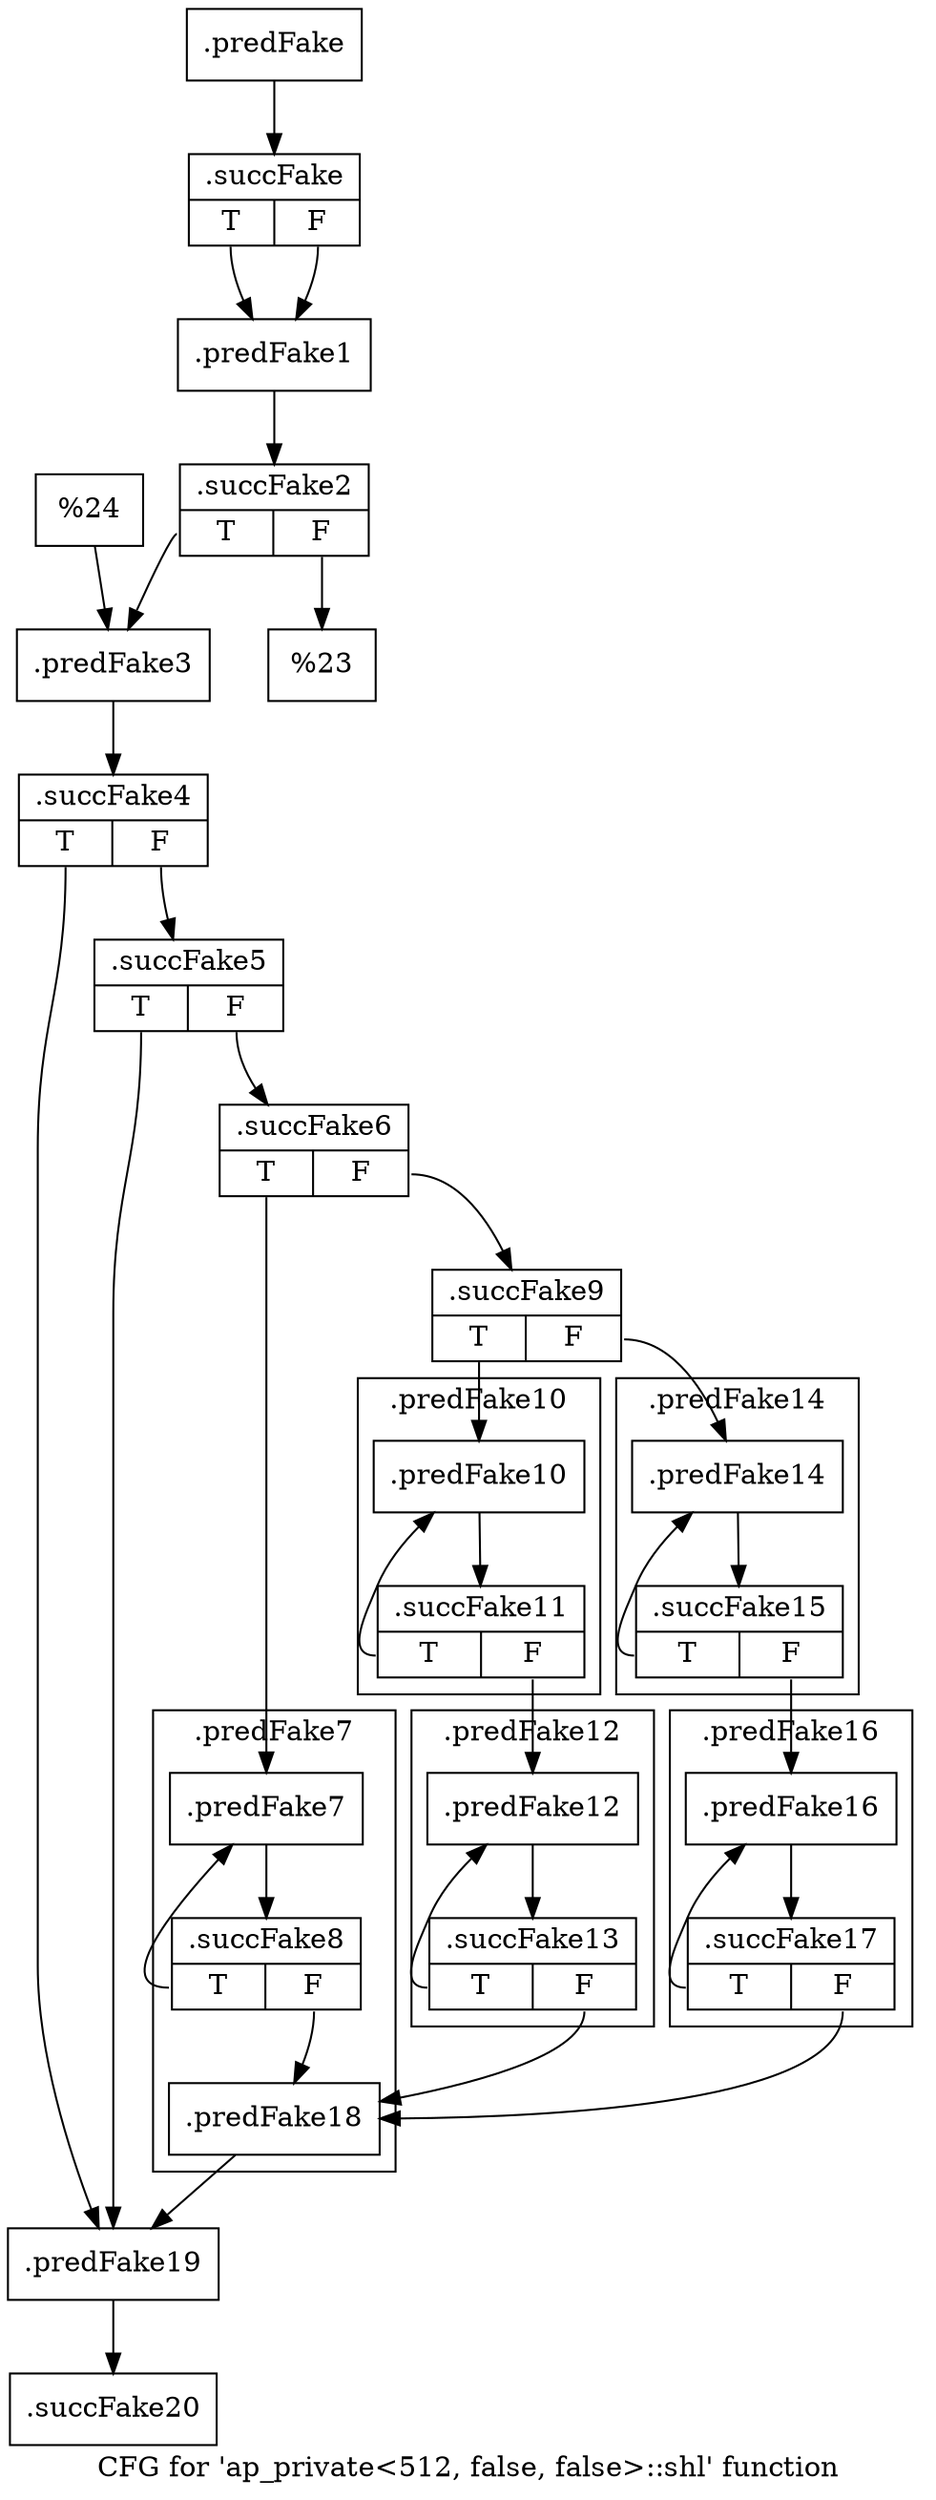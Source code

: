 digraph "CFG for 'ap_private\<512, false, false\>::shl' function" {
	label="CFG for 'ap_private\<512, false, false\>::shl' function";

	Node0x5b36170 [shape=record,filename="",linenumber="",label="{.predFake}"];
	Node0x5b36170 -> Node0x611a1f0[ callList="" memoryops="" filename="/mnt/xilinx/Vitis_HLS/2021.2/include/etc/ap_private.h" execusionnum="0"];
	Node0x611a1f0 [shape=record,filename="/mnt/xilinx/Vitis_HLS/2021.2/include/etc/ap_private.h",linenumber="5051",label="{.succFake|{<s0>T|<s1>F}}"];
	Node0x611a1f0:s0 -> Node0x5b37330[ callList="" memoryops="" filename="" execusionnum="0"];
	Node0x611a1f0:s1 -> Node0x5b37330;
	Node0x5b37330 [shape=record,filename="/mnt/xilinx/Vitis_HLS/2021.2/include/etc/ap_private.h",linenumber="5051",label="{.predFake1}"];
	Node0x5b37330 -> Node0x6119980[ callList="" memoryops="" filename="/mnt/xilinx/Vitis_HLS/2021.2/include/etc/ap_private.h" execusionnum="0"];
	Node0x6119980 [shape=record,filename="/mnt/xilinx/Vitis_HLS/2021.2/include/etc/ap_private.h",linenumber="5051",label="{.succFake2|{<s0>T|<s1>F}}"];
	Node0x6119980:s0 -> Node0x5b37470[ callList="" memoryops="" filename="/mnt/xilinx/Vitis_HLS/2021.2/include/etc/ap_private.h" execusionnum="0"];
	Node0x6119980:s1 -> Node0x5b373d0;
	Node0x5b373d0 [shape=record,filename="/mnt/xilinx/Vitis_HLS/2021.2/include/etc/ap_private.h",linenumber="5051",label="{%23}"];
	Node0x5b37420 [shape=record,filename="/mnt/xilinx/Vitis_HLS/2021.2/include/etc/ap_private.h",linenumber="5051",label="{%24}"];
	Node0x5b37420 -> Node0x5b37470;
	Node0x5b37470 [shape=record,filename="/mnt/xilinx/Vitis_HLS/2021.2/include/etc/ap_private.h",linenumber="5055",label="{.predFake3}"];
	Node0x5b37470 -> Node0x6118480[ callList="" memoryops="" filename="/mnt/xilinx/Vitis_HLS/2021.2/include/etc/ap_private.h" execusionnum="0"];
	Node0x6118480 [shape=record,filename="/mnt/xilinx/Vitis_HLS/2021.2/include/etc/ap_private.h",linenumber="5055",label="{.succFake4|{<s0>T|<s1>F}}"];
	Node0x6118480:s0 -> Node0x5b37dd0[ callList="" memoryops="" filename="/mnt/xilinx/Vitis_HLS/2021.2/include/etc/ap_private.h" execusionnum="0"];
	Node0x6118480:s1 -> Node0x6118530[ callList="" memoryops="" filename="/mnt/xilinx/Vitis_HLS/2021.2/include/etc/ap_private.h" execusionnum="0"];
	Node0x6118530 [shape=record,filename="/mnt/xilinx/Vitis_HLS/2021.2/include/etc/ap_private.h",linenumber="5061",label="{.succFake5|{<s0>T|<s1>F}}"];
	Node0x6118530:s0 -> Node0x5b37dd0[ callList="" memoryops="" filename="/mnt/xilinx/Vitis_HLS/2021.2/include/etc/ap_private.h" execusionnum="0"];
	Node0x6118530:s1 -> Node0x6119f50[ callList="" memoryops="" filename="/mnt/xilinx/Vitis_HLS/2021.2/include/etc/ap_private.h" execusionnum="0"];
	Node0x6119f50 [shape=record,filename="/mnt/xilinx/Vitis_HLS/2021.2/include/etc/ap_private.h",linenumber="5067",label="{.succFake6|{<s0>T|<s1>F}}"];
	Node0x6119f50:s0 -> Node0x5b37650[ callList="" memoryops="" filename="/mnt/xilinx/Vitis_HLS/2021.2/include/etc/ap_private.h" execusionnum="0"];
	Node0x6119f50:s1 -> Node0x6119580[ callList="" memoryops="" filename="/mnt/xilinx/Vitis_HLS/2021.2/include/etc/ap_private.h" execusionnum="0"];
	Node0x6119580 [shape=record,filename="/mnt/xilinx/Vitis_HLS/2021.2/include/etc/ap_private.h",linenumber="5082",label="{.succFake9|{<s0>T|<s1>F}}"];
	Node0x6119580:s0 -> Node0x5b37830[ callList="" memoryops="" filename="/mnt/xilinx/Vitis_HLS/2021.2/include/etc/ap_private.h" execusionnum="0"];
	Node0x6119580:s1 -> Node0x5b37b00[ callList="" memoryops="" filename="/mnt/xilinx/Vitis_HLS/2021.2/include/etc/ap_private.h" execusionnum="0"];
	Node0x5b37d80 [shape=record,filename="/mnt/xilinx/Vitis_HLS/2021.2/include/etc/ap_private.h",linenumber="5098",label="{.predFake18}"];
	Node0x5b37d80 -> Node0x5b37dd0[ callList="" memoryops="" filename="/mnt/xilinx/Vitis_HLS/2021.2/include/etc/ap_private.h" execusionnum="0"];
	Node0x5b37dd0 [shape=record,filename="/mnt/xilinx/Vitis_HLS/2021.2/include/etc/ap_private.h",linenumber="5098",label="{.predFake19}"];
	Node0x5b37dd0 -> Node0x611ab90[ callList="" memoryops="" filename="/mnt/xilinx/Vitis_HLS/2021.2/include/etc/ap_private.h" execusionnum="0"];
	Node0x611ab90 [shape=record,filename="/mnt/xilinx/Vitis_HLS/2021.2/include/etc/ap_private.h",linenumber="5098",label="{.succFake20}"];
subgraph cluster_0 {
	label=".predFake7";
	tripcount="0";
	invocationtime="-1";

	Node0x5b37650 [shape=record,filename="/mnt/xilinx/Vitis_HLS/2021.2/include/etc/ap_private.h",linenumber="5069",label="{.predFake7}"];
	Node0x5b37650 -> Node0x61194d0[ callList="" memoryops="" filename="/mnt/xilinx/Vitis_HLS/2021.2/include/etc/ap_private.h" execusionnum="0"];
	Node0x61194d0 [shape=record,filename="/mnt/xilinx/Vitis_HLS/2021.2/include/etc/ap_private.h",linenumber="5069",label="{.succFake8|{<s0>T|<s1>F}}"];
	Node0x61194d0:s0 -> Node0x5b37650[ callList="" memoryops="" filename="/mnt/xilinx/Vitis_HLS/2021.2/include/etc/ap_private.h" execusionnum="0"];
	Node0x61194d0:s1 -> Node0x5b37d80[ callList="" memoryops="" filename="/mnt/xilinx/Vitis_HLS/2021.2/include/etc/ap_private.h" execusionnum="0"];
}
subgraph cluster_1 {
	label=".predFake12";
	tripcount="0";
	invocationtime="-1";

	Node0x5b37970 [shape=record,filename="/mnt/xilinx/Vitis_HLS/2021.2/include/etc/ap_private.h",linenumber="5084",label="{.predFake12}"];
	Node0x5b37970 -> Node0x611a570[ callList="" memoryops="" filename="/mnt/xilinx/Vitis_HLS/2021.2/include/etc/ap_private.h" execusionnum="0"];
	Node0x611a570 [shape=record,filename="/mnt/xilinx/Vitis_HLS/2021.2/include/etc/ap_private.h",linenumber="5084",label="{.succFake13|{<s0>T|<s1>F}}"];
	Node0x611a570:s0 -> Node0x5b37970[ callList="" memoryops="" filename="/mnt/xilinx/Vitis_HLS/2021.2/include/etc/ap_private.h" execusionnum="0"];
	Node0x611a570:s1 -> Node0x5b37d80[ callList="" memoryops="" filename="/mnt/xilinx/Vitis_HLS/2021.2/include/etc/ap_private.h" execusionnum="0"];
}
subgraph cluster_2 {
	label=".predFake10";
	tripcount="0";
	invocationtime="-1";

	Node0x5b37830 [shape=record,filename="/mnt/xilinx/Vitis_HLS/2021.2/include/etc/ap_private.h",linenumber="5083",label="{.predFake10}"];
	Node0x5b37830 -> Node0x6118b70[ callList="" memoryops="" filename="/mnt/xilinx/Vitis_HLS/2021.2/include/etc/ap_private.h" execusionnum="0"];
	Node0x6118b70 [shape=record,filename="/mnt/xilinx/Vitis_HLS/2021.2/include/etc/ap_private.h",linenumber="5083",label="{.succFake11|{<s0>T|<s1>F}}"];
	Node0x6118b70:s0 -> Node0x5b37830[ callList="" memoryops="" filename="/mnt/xilinx/Vitis_HLS/2021.2/include/etc/ap_private.h" execusionnum="0"];
	Node0x6118b70:s1 -> Node0x5b37970[ callList="" memoryops="" filename="/mnt/xilinx/Vitis_HLS/2021.2/include/etc/ap_private.h" execusionnum="0"];
}
subgraph cluster_3 {
	label=".predFake16";
	tripcount="0";
	invocationtime="-1";

	Node0x5b37c40 [shape=record,filename="/mnt/xilinx/Vitis_HLS/2021.2/include/etc/ap_private.h",linenumber="5095",label="{.predFake16}"];
	Node0x5b37c40 -> Node0x611a8f0[ callList="" memoryops="" filename="/mnt/xilinx/Vitis_HLS/2021.2/include/etc/ap_private.h" execusionnum="0"];
	Node0x611a8f0 [shape=record,filename="/mnt/xilinx/Vitis_HLS/2021.2/include/etc/ap_private.h",linenumber="5095",label="{.succFake17|{<s0>T|<s1>F}}"];
	Node0x611a8f0:s0 -> Node0x5b37c40[ callList="" memoryops="" filename="/mnt/xilinx/Vitis_HLS/2021.2/include/etc/ap_private.h" execusionnum="0"];
	Node0x611a8f0:s1 -> Node0x5b37d80[ callList="" memoryops="" filename="/mnt/xilinx/Vitis_HLS/2021.2/include/etc/ap_private.h" execusionnum="0"];
}
subgraph cluster_4 {
	label=".predFake14";
	tripcount="0";
	invocationtime="-1";

	Node0x5b37b00 [shape=record,filename="/mnt/xilinx/Vitis_HLS/2021.2/include/etc/ap_private.h",linenumber="5091",label="{.predFake14}"];
	Node0x5b37b00 -> Node0x611a730[ callList="" memoryops="" filename="/mnt/xilinx/Vitis_HLS/2021.2/include/etc/ap_private.h" execusionnum="0"];
	Node0x611a730 [shape=record,filename="/mnt/xilinx/Vitis_HLS/2021.2/include/etc/ap_private.h",linenumber="5091",label="{.succFake15|{<s0>T|<s1>F}}"];
	Node0x611a730:s0 -> Node0x5b37b00[ callList="" memoryops="" filename="/mnt/xilinx/Vitis_HLS/2021.2/include/etc/ap_private.h" execusionnum="0"];
	Node0x611a730:s1 -> Node0x5b37c40[ callList="" memoryops="" filename="/mnt/xilinx/Vitis_HLS/2021.2/include/etc/ap_private.h" execusionnum="0"];
}
}
